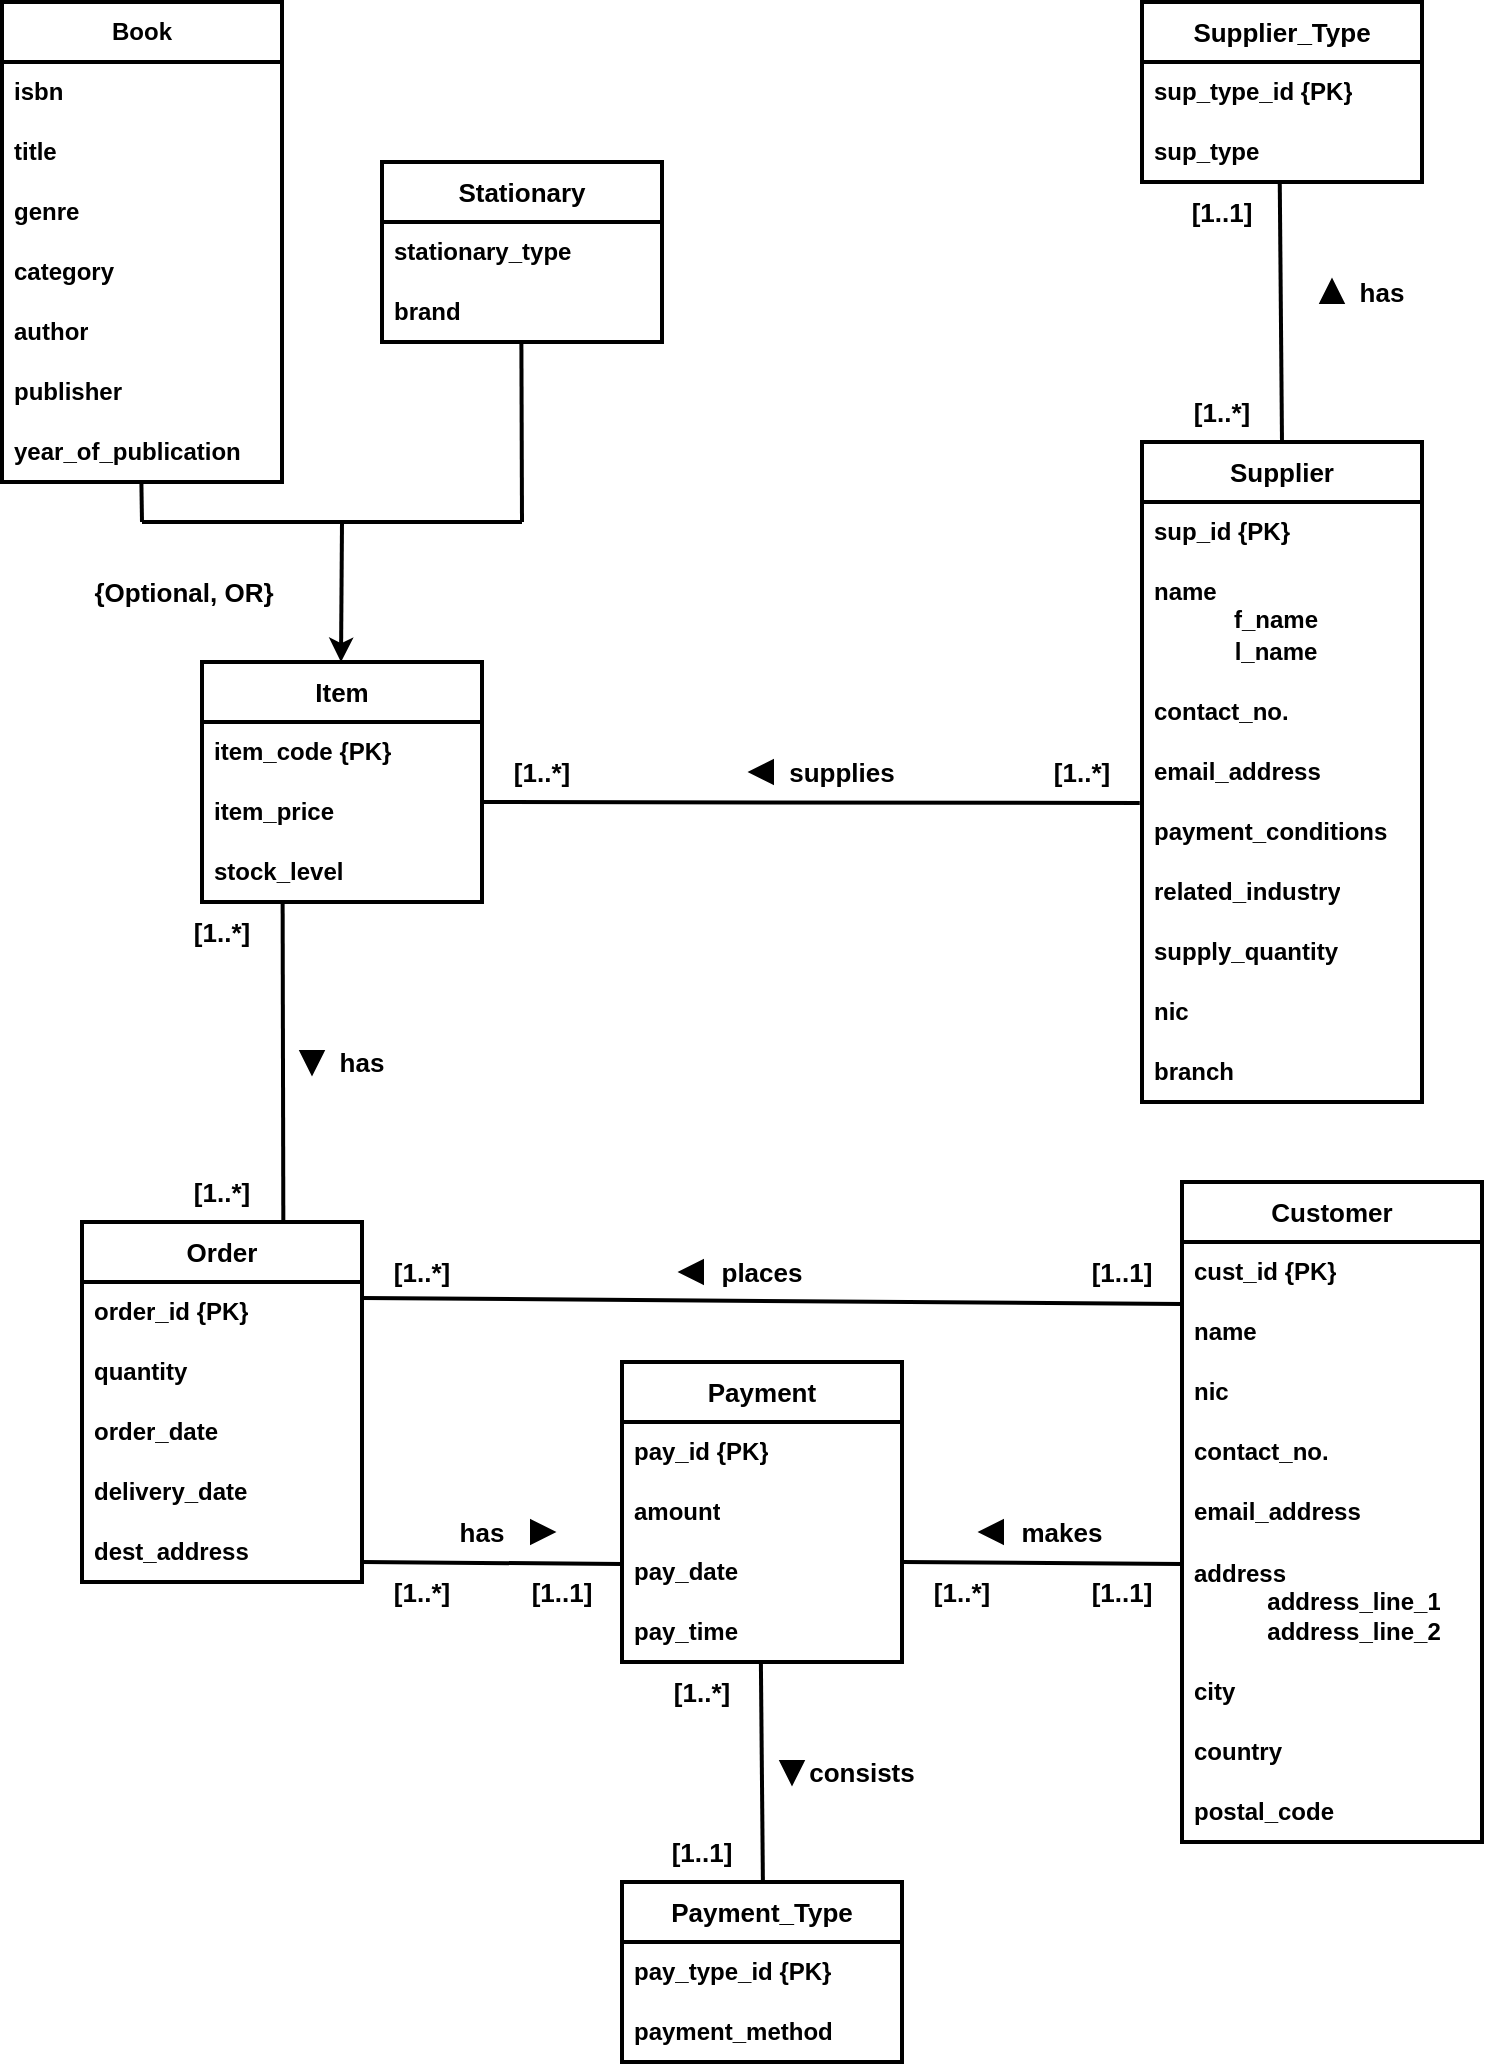 <mxfile version="24.7.7">
  <diagram name="Page-1" id="rWKGwOTZG9frbGqumi_M">
    <mxGraphModel grid="1" page="1" gridSize="10" guides="1" tooltips="1" connect="1" arrows="1" fold="1" pageScale="1" pageWidth="827" pageHeight="1169" math="0" shadow="0">
      <root>
        <mxCell id="0" />
        <mxCell id="1" parent="0" />
        <mxCell id="FLbDrOzy0SRXT8C7Cxbx-1" value="Book" style="swimlane;fontStyle=1;childLayout=stackLayout;horizontal=1;startSize=30;horizontalStack=0;resizeParent=1;resizeParentMax=0;resizeLast=0;collapsible=1;marginBottom=0;whiteSpace=wrap;html=1;strokeWidth=2;" vertex="1" parent="1">
          <mxGeometry x="20" y="-1080" width="140" height="240" as="geometry" />
        </mxCell>
        <mxCell id="FLbDrOzy0SRXT8C7Cxbx-2" value="isbn" style="text;strokeColor=none;fillColor=none;align=left;verticalAlign=middle;spacingLeft=4;spacingRight=4;overflow=hidden;points=[[0,0.5],[1,0.5]];portConstraint=eastwest;rotatable=0;whiteSpace=wrap;html=1;fontStyle=1" vertex="1" parent="FLbDrOzy0SRXT8C7Cxbx-1">
          <mxGeometry y="30" width="140" height="30" as="geometry" />
        </mxCell>
        <mxCell id="FLbDrOzy0SRXT8C7Cxbx-3" value="title" style="text;strokeColor=none;fillColor=none;align=left;verticalAlign=middle;spacingLeft=4;spacingRight=4;overflow=hidden;points=[[0,0.5],[1,0.5]];portConstraint=eastwest;rotatable=0;whiteSpace=wrap;html=1;fontStyle=1" vertex="1" parent="FLbDrOzy0SRXT8C7Cxbx-1">
          <mxGeometry y="60" width="140" height="30" as="geometry" />
        </mxCell>
        <mxCell id="FLbDrOzy0SRXT8C7Cxbx-4" value="genre" style="text;strokeColor=none;fillColor=none;align=left;verticalAlign=middle;spacingLeft=4;spacingRight=4;overflow=hidden;points=[[0,0.5],[1,0.5]];portConstraint=eastwest;rotatable=0;whiteSpace=wrap;html=1;fontStyle=1" vertex="1" parent="FLbDrOzy0SRXT8C7Cxbx-1">
          <mxGeometry y="90" width="140" height="30" as="geometry" />
        </mxCell>
        <mxCell id="FLbDrOzy0SRXT8C7Cxbx-5" value="category" style="text;strokeColor=none;fillColor=none;align=left;verticalAlign=middle;spacingLeft=4;spacingRight=4;overflow=hidden;points=[[0,0.5],[1,0.5]];portConstraint=eastwest;rotatable=0;whiteSpace=wrap;html=1;fontStyle=1" vertex="1" parent="FLbDrOzy0SRXT8C7Cxbx-1">
          <mxGeometry y="120" width="140" height="30" as="geometry" />
        </mxCell>
        <mxCell id="FLbDrOzy0SRXT8C7Cxbx-6" value="author" style="text;strokeColor=none;fillColor=none;align=left;verticalAlign=middle;spacingLeft=4;spacingRight=4;overflow=hidden;points=[[0,0.5],[1,0.5]];portConstraint=eastwest;rotatable=0;whiteSpace=wrap;html=1;fontStyle=1" vertex="1" parent="FLbDrOzy0SRXT8C7Cxbx-1">
          <mxGeometry y="150" width="140" height="30" as="geometry" />
        </mxCell>
        <mxCell id="FLbDrOzy0SRXT8C7Cxbx-7" value="publisher" style="text;strokeColor=none;fillColor=none;align=left;verticalAlign=middle;spacingLeft=4;spacingRight=4;overflow=hidden;points=[[0,0.5],[1,0.5]];portConstraint=eastwest;rotatable=0;whiteSpace=wrap;html=1;fontStyle=1" vertex="1" parent="FLbDrOzy0SRXT8C7Cxbx-1">
          <mxGeometry y="180" width="140" height="30" as="geometry" />
        </mxCell>
        <mxCell id="FLbDrOzy0SRXT8C7Cxbx-8" value="year_of_publication" style="text;strokeColor=none;fillColor=none;align=left;verticalAlign=middle;spacingLeft=4;spacingRight=4;overflow=hidden;points=[[0,0.5],[1,0.5]];portConstraint=eastwest;rotatable=0;whiteSpace=wrap;html=1;fontStyle=1" vertex="1" parent="FLbDrOzy0SRXT8C7Cxbx-1">
          <mxGeometry y="210" width="140" height="30" as="geometry" />
        </mxCell>
        <mxCell id="FLbDrOzy0SRXT8C7Cxbx-9" value="Stationary" style="swimlane;fontStyle=1;childLayout=stackLayout;horizontal=1;startSize=30;horizontalStack=0;resizeParent=1;resizeParentMax=0;resizeLast=0;collapsible=1;marginBottom=0;whiteSpace=wrap;html=1;strokeWidth=2;fontSize=13;" vertex="1" parent="1">
          <mxGeometry x="210" y="-1000" width="140" height="90" as="geometry" />
        </mxCell>
        <mxCell id="FLbDrOzy0SRXT8C7Cxbx-10" value="stationary_type" style="text;strokeColor=none;fillColor=none;align=left;verticalAlign=middle;spacingLeft=4;spacingRight=4;overflow=hidden;points=[[0,0.5],[1,0.5]];portConstraint=eastwest;rotatable=0;whiteSpace=wrap;html=1;fontStyle=1" vertex="1" parent="FLbDrOzy0SRXT8C7Cxbx-9">
          <mxGeometry y="30" width="140" height="30" as="geometry" />
        </mxCell>
        <mxCell id="FLbDrOzy0SRXT8C7Cxbx-11" value="brand" style="text;strokeColor=none;fillColor=none;align=left;verticalAlign=middle;spacingLeft=4;spacingRight=4;overflow=hidden;points=[[0,0.5],[1,0.5]];portConstraint=eastwest;rotatable=0;whiteSpace=wrap;html=1;fontStyle=1" vertex="1" parent="FLbDrOzy0SRXT8C7Cxbx-9">
          <mxGeometry y="60" width="140" height="30" as="geometry" />
        </mxCell>
        <mxCell id="FLbDrOzy0SRXT8C7Cxbx-12" value="Item" style="swimlane;fontStyle=1;childLayout=stackLayout;horizontal=1;startSize=30;horizontalStack=0;resizeParent=1;resizeParentMax=0;resizeLast=0;collapsible=1;marginBottom=0;whiteSpace=wrap;html=1;strokeWidth=2;fontSize=13;" vertex="1" parent="1">
          <mxGeometry x="120" y="-750" width="140" height="120" as="geometry" />
        </mxCell>
        <mxCell id="FLbDrOzy0SRXT8C7Cxbx-13" value="item_code {PK}" style="text;strokeColor=none;fillColor=none;align=left;verticalAlign=middle;spacingLeft=4;spacingRight=4;overflow=hidden;points=[[0,0.5],[1,0.5]];portConstraint=eastwest;rotatable=0;whiteSpace=wrap;html=1;fontStyle=1" vertex="1" parent="FLbDrOzy0SRXT8C7Cxbx-12">
          <mxGeometry y="30" width="140" height="30" as="geometry" />
        </mxCell>
        <mxCell id="FLbDrOzy0SRXT8C7Cxbx-14" value="item_price" style="text;strokeColor=none;fillColor=none;align=left;verticalAlign=middle;spacingLeft=4;spacingRight=4;overflow=hidden;points=[[0,0.5],[1,0.5]];portConstraint=eastwest;rotatable=0;whiteSpace=wrap;html=1;fontStyle=1" vertex="1" parent="FLbDrOzy0SRXT8C7Cxbx-12">
          <mxGeometry y="60" width="140" height="30" as="geometry" />
        </mxCell>
        <mxCell id="FLbDrOzy0SRXT8C7Cxbx-15" value="stock_level" style="text;strokeColor=none;fillColor=none;align=left;verticalAlign=middle;spacingLeft=4;spacingRight=4;overflow=hidden;points=[[0,0.5],[1,0.5]];portConstraint=eastwest;rotatable=0;whiteSpace=wrap;html=1;fontStyle=1" vertex="1" parent="FLbDrOzy0SRXT8C7Cxbx-12">
          <mxGeometry y="90" width="140" height="30" as="geometry" />
        </mxCell>
        <mxCell id="FLbDrOzy0SRXT8C7Cxbx-16" value="" style="endArrow=none;html=1;rounded=0;entryX=0.5;entryY=1.028;entryDx=0;entryDy=0;entryPerimeter=0;strokeWidth=2;" edge="1" parent="1">
          <mxGeometry width="50" height="50" relative="1" as="geometry">
            <mxPoint x="280" y="-820" as="sourcePoint" />
            <mxPoint x="279.69" y="-910" as="targetPoint" />
          </mxGeometry>
        </mxCell>
        <mxCell id="FLbDrOzy0SRXT8C7Cxbx-17" value="" style="endArrow=none;html=1;rounded=0;entryX=0.5;entryY=1.028;entryDx=0;entryDy=0;entryPerimeter=0;strokeWidth=2;" edge="1" parent="1">
          <mxGeometry width="50" height="50" relative="1" as="geometry">
            <mxPoint x="90" y="-820" as="sourcePoint" />
            <mxPoint x="89.69" y="-840" as="targetPoint" />
          </mxGeometry>
        </mxCell>
        <mxCell id="FLbDrOzy0SRXT8C7Cxbx-18" value="" style="endArrow=none;html=1;rounded=0;strokeWidth=2;" edge="1" parent="1">
          <mxGeometry width="50" height="50" relative="1" as="geometry">
            <mxPoint x="90" y="-820" as="sourcePoint" />
            <mxPoint x="280" y="-820" as="targetPoint" />
          </mxGeometry>
        </mxCell>
        <mxCell id="FLbDrOzy0SRXT8C7Cxbx-19" value="" style="endArrow=classic;html=1;rounded=0;entryX=0.491;entryY=-0.005;entryDx=0;entryDy=0;strokeWidth=2;entryPerimeter=0;" edge="1" parent="1">
          <mxGeometry width="50" height="50" relative="1" as="geometry">
            <mxPoint x="190" y="-820" as="sourcePoint" />
            <mxPoint x="189.5" y="-750" as="targetPoint" />
          </mxGeometry>
        </mxCell>
        <mxCell id="FLbDrOzy0SRXT8C7Cxbx-20" value="Supplier" style="swimlane;fontStyle=1;childLayout=stackLayout;horizontal=1;startSize=30;horizontalStack=0;resizeParent=1;resizeParentMax=0;resizeLast=0;collapsible=1;marginBottom=0;whiteSpace=wrap;html=1;strokeWidth=2;fontSize=13;" vertex="1" parent="1">
          <mxGeometry x="590" y="-860" width="140" height="330" as="geometry" />
        </mxCell>
        <mxCell id="FLbDrOzy0SRXT8C7Cxbx-21" value="sup_id {PK}" style="text;strokeColor=none;fillColor=none;align=left;verticalAlign=middle;spacingLeft=4;spacingRight=4;overflow=hidden;points=[[0,0.5],[1,0.5]];portConstraint=eastwest;rotatable=0;whiteSpace=wrap;html=1;fontStyle=1;strokeWidth=2;" vertex="1" parent="FLbDrOzy0SRXT8C7Cxbx-20">
          <mxGeometry y="30" width="140" height="30" as="geometry" />
        </mxCell>
        <mxCell id="FLbDrOzy0SRXT8C7Cxbx-22" value="name&lt;br&gt;&lt;blockquote style=&quot;margin: 0px 0px 0px 40px; border: none; padding: 0px; line-height: 130%;&quot;&gt;&lt;div style=&quot;text-align: center; line-height: 130%;&quot;&gt;&lt;span style=&quot;background-color: initial;&quot;&gt;f_name&lt;/span&gt;&lt;/div&gt;&lt;div style=&quot;text-align: center; line-height: 130%;&quot;&gt;&lt;span style=&quot;background-color: initial;&quot;&gt;l_name&lt;/span&gt;&lt;/div&gt;&lt;/blockquote&gt;" style="text;strokeColor=none;fillColor=none;align=left;verticalAlign=middle;spacingLeft=4;spacingRight=4;overflow=hidden;points=[[0,0.5],[1,0.5]];portConstraint=eastwest;rotatable=0;whiteSpace=wrap;html=1;fontStyle=1;spacing=2;spacingTop=0;spacingBottom=0;" vertex="1" parent="FLbDrOzy0SRXT8C7Cxbx-20">
          <mxGeometry y="60" width="140" height="60" as="geometry" />
        </mxCell>
        <mxCell id="FLbDrOzy0SRXT8C7Cxbx-23" value="contact_no." style="text;strokeColor=none;fillColor=none;align=left;verticalAlign=middle;spacingLeft=4;spacingRight=4;overflow=hidden;points=[[0,0.5],[1,0.5]];portConstraint=eastwest;rotatable=0;whiteSpace=wrap;html=1;fontStyle=1" vertex="1" parent="FLbDrOzy0SRXT8C7Cxbx-20">
          <mxGeometry y="120" width="140" height="30" as="geometry" />
        </mxCell>
        <mxCell id="FLbDrOzy0SRXT8C7Cxbx-24" value="email_address" style="text;strokeColor=none;fillColor=none;align=left;verticalAlign=middle;spacingLeft=4;spacingRight=4;overflow=hidden;points=[[0,0.5],[1,0.5]];portConstraint=eastwest;rotatable=0;whiteSpace=wrap;html=1;fontStyle=1" vertex="1" parent="FLbDrOzy0SRXT8C7Cxbx-20">
          <mxGeometry y="150" width="140" height="30" as="geometry" />
        </mxCell>
        <mxCell id="FLbDrOzy0SRXT8C7Cxbx-25" value="payment_conditions" style="text;strokeColor=none;fillColor=none;align=left;verticalAlign=middle;spacingLeft=4;spacingRight=4;overflow=hidden;points=[[0,0.5],[1,0.5]];portConstraint=eastwest;rotatable=0;whiteSpace=wrap;html=1;fontStyle=1" vertex="1" parent="FLbDrOzy0SRXT8C7Cxbx-20">
          <mxGeometry y="180" width="140" height="30" as="geometry" />
        </mxCell>
        <mxCell id="FLbDrOzy0SRXT8C7Cxbx-26" value="related_industry" style="text;strokeColor=none;fillColor=none;align=left;verticalAlign=middle;spacingLeft=4;spacingRight=4;overflow=hidden;points=[[0,0.5],[1,0.5]];portConstraint=eastwest;rotatable=0;whiteSpace=wrap;html=1;fontStyle=1" vertex="1" parent="FLbDrOzy0SRXT8C7Cxbx-20">
          <mxGeometry y="210" width="140" height="30" as="geometry" />
        </mxCell>
        <mxCell id="FLbDrOzy0SRXT8C7Cxbx-27" value="supply_quantity" style="text;strokeColor=none;fillColor=none;align=left;verticalAlign=middle;spacingLeft=4;spacingRight=4;overflow=hidden;points=[[0,0.5],[1,0.5]];portConstraint=eastwest;rotatable=0;whiteSpace=wrap;html=1;fontStyle=1" vertex="1" parent="FLbDrOzy0SRXT8C7Cxbx-20">
          <mxGeometry y="240" width="140" height="30" as="geometry" />
        </mxCell>
        <mxCell id="FLbDrOzy0SRXT8C7Cxbx-28" value="nic" style="text;strokeColor=none;fillColor=none;align=left;verticalAlign=middle;spacingLeft=4;spacingRight=4;overflow=hidden;points=[[0,0.5],[1,0.5]];portConstraint=eastwest;rotatable=0;whiteSpace=wrap;html=1;fontStyle=1" vertex="1" parent="FLbDrOzy0SRXT8C7Cxbx-20">
          <mxGeometry y="270" width="140" height="30" as="geometry" />
        </mxCell>
        <mxCell id="FLbDrOzy0SRXT8C7Cxbx-29" value="branch" style="text;strokeColor=none;fillColor=none;align=left;verticalAlign=middle;spacingLeft=4;spacingRight=4;overflow=hidden;points=[[0,0.5],[1,0.5]];portConstraint=eastwest;rotatable=0;whiteSpace=wrap;html=1;fontStyle=1" vertex="1" parent="FLbDrOzy0SRXT8C7Cxbx-20">
          <mxGeometry y="300" width="140" height="30" as="geometry" />
        </mxCell>
        <mxCell id="FLbDrOzy0SRXT8C7Cxbx-30" value="" style="endArrow=none;html=1;rounded=0;entryX=0.492;entryY=1.009;entryDx=0;entryDy=0;entryPerimeter=0;strokeWidth=2;exitX=0.5;exitY=0;exitDx=0;exitDy=0;" edge="1" parent="1" source="FLbDrOzy0SRXT8C7Cxbx-20" target="FLbDrOzy0SRXT8C7Cxbx-88">
          <mxGeometry width="50" height="50" relative="1" as="geometry">
            <mxPoint x="599.69" y="-900" as="sourcePoint" />
            <mxPoint x="599.69" y="-930" as="targetPoint" />
          </mxGeometry>
        </mxCell>
        <mxCell id="FLbDrOzy0SRXT8C7Cxbx-31" value="Order" style="swimlane;fontStyle=1;childLayout=stackLayout;horizontal=1;startSize=30;horizontalStack=0;resizeParent=1;resizeParentMax=0;resizeLast=0;collapsible=1;marginBottom=0;whiteSpace=wrap;html=1;strokeWidth=2;fontSize=13;" vertex="1" parent="1">
          <mxGeometry x="60" y="-470" width="140" height="180" as="geometry" />
        </mxCell>
        <mxCell id="FLbDrOzy0SRXT8C7Cxbx-32" value="order_id {PK}" style="text;strokeColor=none;fillColor=none;align=left;verticalAlign=middle;spacingLeft=4;spacingRight=4;overflow=hidden;points=[[0,0.5],[1,0.5]];portConstraint=eastwest;rotatable=0;whiteSpace=wrap;html=1;fontStyle=1" vertex="1" parent="FLbDrOzy0SRXT8C7Cxbx-31">
          <mxGeometry y="30" width="140" height="30" as="geometry" />
        </mxCell>
        <mxCell id="FLbDrOzy0SRXT8C7Cxbx-33" value="quantity" style="text;strokeColor=none;fillColor=none;align=left;verticalAlign=middle;spacingLeft=4;spacingRight=4;overflow=hidden;points=[[0,0.5],[1,0.5]];portConstraint=eastwest;rotatable=0;whiteSpace=wrap;html=1;fontStyle=1" vertex="1" parent="FLbDrOzy0SRXT8C7Cxbx-31">
          <mxGeometry y="60" width="140" height="30" as="geometry" />
        </mxCell>
        <mxCell id="FLbDrOzy0SRXT8C7Cxbx-34" value="order_date" style="text;strokeColor=none;fillColor=none;align=left;verticalAlign=middle;spacingLeft=4;spacingRight=4;overflow=hidden;points=[[0,0.5],[1,0.5]];portConstraint=eastwest;rotatable=0;whiteSpace=wrap;html=1;fontStyle=1" vertex="1" parent="FLbDrOzy0SRXT8C7Cxbx-31">
          <mxGeometry y="90" width="140" height="30" as="geometry" />
        </mxCell>
        <mxCell id="FLbDrOzy0SRXT8C7Cxbx-35" value="delivery_date" style="text;strokeColor=none;fillColor=none;align=left;verticalAlign=middle;spacingLeft=4;spacingRight=4;overflow=hidden;points=[[0,0.5],[1,0.5]];portConstraint=eastwest;rotatable=0;whiteSpace=wrap;html=1;fontStyle=1" vertex="1" parent="FLbDrOzy0SRXT8C7Cxbx-31">
          <mxGeometry y="120" width="140" height="30" as="geometry" />
        </mxCell>
        <mxCell id="FLbDrOzy0SRXT8C7Cxbx-36" value="dest_address" style="text;strokeColor=none;fillColor=none;align=left;verticalAlign=middle;spacingLeft=4;spacingRight=4;overflow=hidden;points=[[0,0.5],[1,0.5]];portConstraint=eastwest;rotatable=0;whiteSpace=wrap;html=1;fontStyle=1" vertex="1" parent="FLbDrOzy0SRXT8C7Cxbx-31">
          <mxGeometry y="150" width="140" height="30" as="geometry" />
        </mxCell>
        <mxCell id="FLbDrOzy0SRXT8C7Cxbx-37" value="Customer" style="swimlane;fontStyle=1;childLayout=stackLayout;horizontal=1;startSize=30;horizontalStack=0;resizeParent=1;resizeParentMax=0;resizeLast=0;collapsible=1;marginBottom=0;whiteSpace=wrap;html=1;strokeWidth=2;fontSize=13;" vertex="1" parent="1">
          <mxGeometry x="610" y="-490" width="150" height="330" as="geometry" />
        </mxCell>
        <mxCell id="FLbDrOzy0SRXT8C7Cxbx-38" value="cust_id {PK}" style="text;strokeColor=none;fillColor=none;align=left;verticalAlign=middle;spacingLeft=4;spacingRight=4;overflow=hidden;points=[[0,0.5],[1,0.5]];portConstraint=eastwest;rotatable=0;whiteSpace=wrap;html=1;fontStyle=1" vertex="1" parent="FLbDrOzy0SRXT8C7Cxbx-37">
          <mxGeometry y="30" width="150" height="30" as="geometry" />
        </mxCell>
        <mxCell id="FLbDrOzy0SRXT8C7Cxbx-39" value="name" style="text;strokeColor=none;fillColor=none;align=left;verticalAlign=middle;spacingLeft=4;spacingRight=4;overflow=hidden;points=[[0,0.5],[1,0.5]];portConstraint=eastwest;rotatable=0;whiteSpace=wrap;html=1;fontStyle=1" vertex="1" parent="FLbDrOzy0SRXT8C7Cxbx-37">
          <mxGeometry y="60" width="150" height="30" as="geometry" />
        </mxCell>
        <mxCell id="FLbDrOzy0SRXT8C7Cxbx-40" value="nic" style="text;strokeColor=none;fillColor=none;align=left;verticalAlign=middle;spacingLeft=4;spacingRight=4;overflow=hidden;points=[[0,0.5],[1,0.5]];portConstraint=eastwest;rotatable=0;whiteSpace=wrap;html=1;fontStyle=1" vertex="1" parent="FLbDrOzy0SRXT8C7Cxbx-37">
          <mxGeometry y="90" width="150" height="30" as="geometry" />
        </mxCell>
        <mxCell id="FLbDrOzy0SRXT8C7Cxbx-41" value="contact_no." style="text;strokeColor=none;fillColor=none;align=left;verticalAlign=middle;spacingLeft=4;spacingRight=4;overflow=hidden;points=[[0,0.5],[1,0.5]];portConstraint=eastwest;rotatable=0;whiteSpace=wrap;html=1;fontStyle=1" vertex="1" parent="FLbDrOzy0SRXT8C7Cxbx-37">
          <mxGeometry y="120" width="150" height="30" as="geometry" />
        </mxCell>
        <mxCell id="FLbDrOzy0SRXT8C7Cxbx-42" value="email_address" style="text;strokeColor=none;fillColor=none;align=left;verticalAlign=middle;spacingLeft=4;spacingRight=4;overflow=hidden;points=[[0,0.5],[1,0.5]];portConstraint=eastwest;rotatable=0;whiteSpace=wrap;html=1;fontStyle=1" vertex="1" parent="FLbDrOzy0SRXT8C7Cxbx-37">
          <mxGeometry y="150" width="150" height="30" as="geometry" />
        </mxCell>
        <mxCell id="FLbDrOzy0SRXT8C7Cxbx-43" value="address&lt;br&gt;&amp;nbsp; &amp;nbsp; &amp;nbsp; &amp;nbsp; &amp;nbsp; &amp;nbsp;address_line_1&lt;br&gt;&amp;nbsp; &amp;nbsp; &amp;nbsp; &amp;nbsp; &amp;nbsp; &amp;nbsp;address_line_2" style="text;strokeColor=none;fillColor=none;align=left;verticalAlign=middle;spacingLeft=4;spacingRight=4;overflow=hidden;points=[[0,0.5],[1,0.5]];portConstraint=eastwest;rotatable=0;whiteSpace=wrap;html=1;fontStyle=1" vertex="1" parent="FLbDrOzy0SRXT8C7Cxbx-37">
          <mxGeometry y="180" width="150" height="60" as="geometry" />
        </mxCell>
        <mxCell id="FLbDrOzy0SRXT8C7Cxbx-44" value="city" style="text;strokeColor=none;fillColor=none;align=left;verticalAlign=middle;spacingLeft=4;spacingRight=4;overflow=hidden;points=[[0,0.5],[1,0.5]];portConstraint=eastwest;rotatable=0;whiteSpace=wrap;html=1;fontStyle=1" vertex="1" parent="FLbDrOzy0SRXT8C7Cxbx-37">
          <mxGeometry y="240" width="150" height="30" as="geometry" />
        </mxCell>
        <mxCell id="FLbDrOzy0SRXT8C7Cxbx-45" value="country" style="text;strokeColor=none;fillColor=none;align=left;verticalAlign=middle;spacingLeft=4;spacingRight=4;overflow=hidden;points=[[0,0.5],[1,0.5]];portConstraint=eastwest;rotatable=0;whiteSpace=wrap;html=1;fontStyle=1" vertex="1" parent="FLbDrOzy0SRXT8C7Cxbx-37">
          <mxGeometry y="270" width="150" height="30" as="geometry" />
        </mxCell>
        <mxCell id="FLbDrOzy0SRXT8C7Cxbx-46" value="postal_code" style="text;strokeColor=none;fillColor=none;align=left;verticalAlign=middle;spacingLeft=4;spacingRight=4;overflow=hidden;points=[[0,0.5],[1,0.5]];portConstraint=eastwest;rotatable=0;whiteSpace=wrap;html=1;fontStyle=1" vertex="1" parent="FLbDrOzy0SRXT8C7Cxbx-37">
          <mxGeometry y="300" width="150" height="30" as="geometry" />
        </mxCell>
        <mxCell id="FLbDrOzy0SRXT8C7Cxbx-47" value="Payment" style="swimlane;fontStyle=1;childLayout=stackLayout;horizontal=1;startSize=30;horizontalStack=0;resizeParent=1;resizeParentMax=0;resizeLast=0;collapsible=1;marginBottom=0;whiteSpace=wrap;html=1;strokeWidth=2;fontSize=13;" vertex="1" parent="1">
          <mxGeometry x="330" y="-400" width="140" height="150" as="geometry" />
        </mxCell>
        <mxCell id="FLbDrOzy0SRXT8C7Cxbx-48" value="pay_id {PK}" style="text;strokeColor=none;fillColor=none;align=left;verticalAlign=middle;spacingLeft=4;spacingRight=4;overflow=hidden;points=[[0,0.5],[1,0.5]];portConstraint=eastwest;rotatable=0;whiteSpace=wrap;html=1;fontStyle=1" vertex="1" parent="FLbDrOzy0SRXT8C7Cxbx-47">
          <mxGeometry y="30" width="140" height="30" as="geometry" />
        </mxCell>
        <mxCell id="FLbDrOzy0SRXT8C7Cxbx-49" value="amount" style="text;strokeColor=none;fillColor=none;align=left;verticalAlign=middle;spacingLeft=4;spacingRight=4;overflow=hidden;points=[[0,0.5],[1,0.5]];portConstraint=eastwest;rotatable=0;whiteSpace=wrap;html=1;fontStyle=1" vertex="1" parent="FLbDrOzy0SRXT8C7Cxbx-47">
          <mxGeometry y="60" width="140" height="30" as="geometry" />
        </mxCell>
        <mxCell id="FLbDrOzy0SRXT8C7Cxbx-50" value="pay_date" style="text;strokeColor=none;fillColor=none;align=left;verticalAlign=middle;spacingLeft=4;spacingRight=4;overflow=hidden;points=[[0,0.5],[1,0.5]];portConstraint=eastwest;rotatable=0;whiteSpace=wrap;html=1;fontStyle=1" vertex="1" parent="FLbDrOzy0SRXT8C7Cxbx-47">
          <mxGeometry y="90" width="140" height="30" as="geometry" />
        </mxCell>
        <mxCell id="FLbDrOzy0SRXT8C7Cxbx-51" value="pay_time" style="text;strokeColor=none;fillColor=none;align=left;verticalAlign=middle;spacingLeft=4;spacingRight=4;overflow=hidden;points=[[0,0.5],[1,0.5]];portConstraint=eastwest;rotatable=0;whiteSpace=wrap;html=1;fontStyle=1" vertex="1" parent="FLbDrOzy0SRXT8C7Cxbx-47">
          <mxGeometry y="120" width="140" height="30" as="geometry" />
        </mxCell>
        <mxCell id="FLbDrOzy0SRXT8C7Cxbx-52" value="Payment_Type" style="swimlane;fontStyle=1;childLayout=stackLayout;horizontal=1;startSize=30;horizontalStack=0;resizeParent=1;resizeParentMax=0;resizeLast=0;collapsible=1;marginBottom=0;whiteSpace=wrap;html=1;strokeWidth=2;fontSize=13;" vertex="1" parent="1">
          <mxGeometry x="330" y="-140" width="140" height="90" as="geometry" />
        </mxCell>
        <mxCell id="FLbDrOzy0SRXT8C7Cxbx-53" value="pay_type_id {PK}" style="text;strokeColor=none;fillColor=none;align=left;verticalAlign=middle;spacingLeft=4;spacingRight=4;overflow=hidden;points=[[0,0.5],[1,0.5]];portConstraint=eastwest;rotatable=0;whiteSpace=wrap;html=1;fontStyle=1" vertex="1" parent="FLbDrOzy0SRXT8C7Cxbx-52">
          <mxGeometry y="30" width="140" height="30" as="geometry" />
        </mxCell>
        <mxCell id="FLbDrOzy0SRXT8C7Cxbx-54" value="payment_method" style="text;strokeColor=none;fillColor=none;align=left;verticalAlign=middle;spacingLeft=4;spacingRight=4;overflow=hidden;points=[[0,0.5],[1,0.5]];portConstraint=eastwest;rotatable=0;whiteSpace=wrap;html=1;fontStyle=1" vertex="1" parent="FLbDrOzy0SRXT8C7Cxbx-52">
          <mxGeometry y="60" width="140" height="30" as="geometry" />
        </mxCell>
        <mxCell id="FLbDrOzy0SRXT8C7Cxbx-55" value="" style="endArrow=none;html=1;rounded=0;entryX=0.288;entryY=1.027;entryDx=0;entryDy=0;entryPerimeter=0;strokeWidth=2;exitX=0.719;exitY=-0.002;exitDx=0;exitDy=0;exitPerimeter=0;" edge="1" parent="1" source="FLbDrOzy0SRXT8C7Cxbx-31" target="FLbDrOzy0SRXT8C7Cxbx-15">
          <mxGeometry width="50" height="50" relative="1" as="geometry">
            <mxPoint x="160" y="-480" as="sourcePoint" />
            <mxPoint x="160" y="-620" as="targetPoint" />
          </mxGeometry>
        </mxCell>
        <mxCell id="FLbDrOzy0SRXT8C7Cxbx-56" value="" style="endArrow=none;html=1;rounded=0;strokeWidth=2;exitX=1;exitY=0.5;exitDx=0;exitDy=0;" edge="1" parent="1">
          <mxGeometry width="50" height="50" relative="1" as="geometry">
            <mxPoint x="470" y="-300" as="sourcePoint" />
            <mxPoint x="610" y="-299" as="targetPoint" />
          </mxGeometry>
        </mxCell>
        <mxCell id="FLbDrOzy0SRXT8C7Cxbx-57" value="" style="endArrow=none;html=1;rounded=0;strokeWidth=2;exitX=1;exitY=0.5;exitDx=0;exitDy=0;" edge="1" parent="1">
          <mxGeometry width="50" height="50" relative="1" as="geometry">
            <mxPoint x="200" y="-300" as="sourcePoint" />
            <mxPoint x="330" y="-299" as="targetPoint" />
          </mxGeometry>
        </mxCell>
        <mxCell id="FLbDrOzy0SRXT8C7Cxbx-58" value="" style="endArrow=none;html=1;rounded=0;strokeWidth=2;entryX=-0.008;entryY=0.015;entryDx=0;entryDy=0;entryPerimeter=0;" edge="1" parent="1" target="FLbDrOzy0SRXT8C7Cxbx-25">
          <mxGeometry width="50" height="50" relative="1" as="geometry">
            <mxPoint x="260" y="-680" as="sourcePoint" />
            <mxPoint x="530" y="-670" as="targetPoint" />
          </mxGeometry>
        </mxCell>
        <mxCell id="FLbDrOzy0SRXT8C7Cxbx-59" value="" style="endArrow=none;html=1;rounded=0;strokeWidth=2;entryX=-0.008;entryY=0.714;entryDx=0;entryDy=0;entryPerimeter=0;" edge="1" parent="1">
          <mxGeometry width="50" height="50" relative="1" as="geometry">
            <mxPoint x="200" y="-432" as="sourcePoint" />
            <mxPoint x="610" y="-429" as="targetPoint" />
          </mxGeometry>
        </mxCell>
        <mxCell id="FLbDrOzy0SRXT8C7Cxbx-60" value="" style="endArrow=none;html=1;rounded=0;strokeWidth=2;exitX=0.719;exitY=-0.002;exitDx=0;exitDy=0;exitPerimeter=0;" edge="1" parent="1">
          <mxGeometry width="50" height="50" relative="1" as="geometry">
            <mxPoint x="400.44" y="-141" as="sourcePoint" />
            <mxPoint x="399.44" y="-250" as="targetPoint" />
          </mxGeometry>
        </mxCell>
        <mxCell id="FLbDrOzy0SRXT8C7Cxbx-61" value="{Optional, OR}" style="text;html=1;strokeColor=none;fillColor=none;align=center;verticalAlign=middle;whiteSpace=wrap;rounded=0;fontStyle=1;fontSize=13;" vertex="1" parent="1">
          <mxGeometry x="31" y="-810" width="160" height="50" as="geometry" />
        </mxCell>
        <mxCell id="FLbDrOzy0SRXT8C7Cxbx-62" value="[1..*]" style="text;html=1;strokeColor=none;fillColor=none;align=center;verticalAlign=middle;whiteSpace=wrap;rounded=0;fontStyle=1;fontSize=13;" vertex="1" parent="1">
          <mxGeometry x="530" y="-710" width="60" height="30" as="geometry" />
        </mxCell>
        <mxCell id="FLbDrOzy0SRXT8C7Cxbx-63" value="[1..*]" style="text;html=1;strokeColor=none;fillColor=none;align=center;verticalAlign=middle;whiteSpace=wrap;rounded=0;fontStyle=1;fontSize=13;" vertex="1" parent="1">
          <mxGeometry x="260" y="-710" width="60" height="30" as="geometry" />
        </mxCell>
        <mxCell id="FLbDrOzy0SRXT8C7Cxbx-64" value="supplies" style="text;html=1;strokeColor=none;fillColor=none;align=center;verticalAlign=middle;whiteSpace=wrap;rounded=0;fontSize=13;fontStyle=1" vertex="1" parent="1">
          <mxGeometry x="410" y="-710" width="60" height="30" as="geometry" />
        </mxCell>
        <mxCell id="FLbDrOzy0SRXT8C7Cxbx-65" value="" style="triangle;whiteSpace=wrap;html=1;rotation=-180;strokeWidth=2;fillColor=#000000;" vertex="1" parent="1">
          <mxGeometry x="395" y="-700" width="10" height="10" as="geometry" />
        </mxCell>
        <mxCell id="FLbDrOzy0SRXT8C7Cxbx-66" value="places" style="text;html=1;strokeColor=none;fillColor=none;align=center;verticalAlign=middle;whiteSpace=wrap;rounded=0;fontSize=13;fontStyle=1" vertex="1" parent="1">
          <mxGeometry x="370" y="-460" width="60" height="30" as="geometry" />
        </mxCell>
        <mxCell id="FLbDrOzy0SRXT8C7Cxbx-67" value="" style="triangle;whiteSpace=wrap;html=1;rotation=-180;strokeWidth=2;fillColor=#000000;" vertex="1" parent="1">
          <mxGeometry x="360" y="-450" width="10" height="10" as="geometry" />
        </mxCell>
        <mxCell id="FLbDrOzy0SRXT8C7Cxbx-68" value="" style="triangle;whiteSpace=wrap;html=1;rotation=-180;strokeWidth=2;fillColor=#000000;direction=north;" vertex="1" parent="1">
          <mxGeometry x="170" y="-555" width="10" height="10" as="geometry" />
        </mxCell>
        <mxCell id="FLbDrOzy0SRXT8C7Cxbx-69" value="has" style="text;html=1;strokeColor=none;fillColor=none;align=center;verticalAlign=middle;whiteSpace=wrap;rounded=0;fontSize=13;fontStyle=1" vertex="1" parent="1">
          <mxGeometry x="170" y="-565" width="60" height="30" as="geometry" />
        </mxCell>
        <mxCell id="FLbDrOzy0SRXT8C7Cxbx-70" value="" style="triangle;whiteSpace=wrap;html=1;rotation=-180;strokeWidth=2;fillColor=#000000;direction=west;" vertex="1" parent="1">
          <mxGeometry x="285" y="-320" width="10" height="10" as="geometry" />
        </mxCell>
        <mxCell id="FLbDrOzy0SRXT8C7Cxbx-71" value="has" style="text;html=1;strokeColor=none;fillColor=none;align=center;verticalAlign=middle;whiteSpace=wrap;rounded=0;fontSize=13;fontStyle=1" vertex="1" parent="1">
          <mxGeometry x="230" y="-330" width="60" height="30" as="geometry" />
        </mxCell>
        <mxCell id="FLbDrOzy0SRXT8C7Cxbx-72" value="makes" style="text;html=1;strokeColor=none;fillColor=none;align=center;verticalAlign=middle;whiteSpace=wrap;rounded=0;fontSize=13;fontStyle=1" vertex="1" parent="1">
          <mxGeometry x="520" y="-330" width="60" height="30" as="geometry" />
        </mxCell>
        <mxCell id="FLbDrOzy0SRXT8C7Cxbx-73" value="" style="triangle;whiteSpace=wrap;html=1;rotation=-180;strokeWidth=2;fillColor=#000000;" vertex="1" parent="1">
          <mxGeometry x="510" y="-320" width="10" height="10" as="geometry" />
        </mxCell>
        <mxCell id="FLbDrOzy0SRXT8C7Cxbx-74" value="" style="triangle;whiteSpace=wrap;html=1;rotation=-180;strokeWidth=2;fillColor=#000000;direction=north;" vertex="1" parent="1">
          <mxGeometry x="410" y="-200" width="10" height="10" as="geometry" />
        </mxCell>
        <mxCell id="FLbDrOzy0SRXT8C7Cxbx-75" value="consists" style="text;html=1;strokeColor=none;fillColor=none;align=center;verticalAlign=middle;whiteSpace=wrap;rounded=0;fontSize=13;fontStyle=1" vertex="1" parent="1">
          <mxGeometry x="420" y="-210" width="60" height="30" as="geometry" />
        </mxCell>
        <mxCell id="FLbDrOzy0SRXT8C7Cxbx-76" value="[1..*]" style="text;html=1;strokeColor=none;fillColor=none;align=center;verticalAlign=middle;whiteSpace=wrap;rounded=0;fontStyle=1;fontSize=13;" vertex="1" parent="1">
          <mxGeometry x="100" y="-630" width="60" height="30" as="geometry" />
        </mxCell>
        <mxCell id="FLbDrOzy0SRXT8C7Cxbx-77" value="[1..*]" style="text;html=1;strokeColor=none;fillColor=none;align=center;verticalAlign=middle;whiteSpace=wrap;rounded=0;fontStyle=1;fontSize=13;" vertex="1" parent="1">
          <mxGeometry x="100" y="-500" width="60" height="30" as="geometry" />
        </mxCell>
        <mxCell id="FLbDrOzy0SRXT8C7Cxbx-78" value="[1..*]" style="text;html=1;strokeColor=none;fillColor=none;align=center;verticalAlign=middle;whiteSpace=wrap;rounded=0;fontStyle=1;fontSize=13;" vertex="1" parent="1">
          <mxGeometry x="200" y="-460" width="60" height="30" as="geometry" />
        </mxCell>
        <mxCell id="FLbDrOzy0SRXT8C7Cxbx-79" value="[1..1]" style="text;html=1;strokeColor=none;fillColor=none;align=center;verticalAlign=middle;whiteSpace=wrap;rounded=0;fontStyle=1;fontSize=13;" vertex="1" parent="1">
          <mxGeometry x="550" y="-460" width="60" height="30" as="geometry" />
        </mxCell>
        <mxCell id="FLbDrOzy0SRXT8C7Cxbx-80" value="[1..*]" style="text;html=1;strokeColor=none;fillColor=none;align=center;verticalAlign=middle;whiteSpace=wrap;rounded=0;fontStyle=1;fontSize=13;" vertex="1" parent="1">
          <mxGeometry x="200" y="-300" width="60" height="30" as="geometry" />
        </mxCell>
        <mxCell id="FLbDrOzy0SRXT8C7Cxbx-81" value="[1..1]" style="text;html=1;strokeColor=none;fillColor=none;align=center;verticalAlign=middle;whiteSpace=wrap;rounded=0;fontStyle=1;fontSize=13;" vertex="1" parent="1">
          <mxGeometry x="270" y="-300" width="60" height="30" as="geometry" />
        </mxCell>
        <mxCell id="FLbDrOzy0SRXT8C7Cxbx-82" value="[1..*]" style="text;html=1;strokeColor=none;fillColor=none;align=center;verticalAlign=middle;whiteSpace=wrap;rounded=0;fontStyle=1;fontSize=13;" vertex="1" parent="1">
          <mxGeometry x="470" y="-300" width="60" height="30" as="geometry" />
        </mxCell>
        <mxCell id="FLbDrOzy0SRXT8C7Cxbx-83" value="[1..1]" style="text;html=1;strokeColor=none;fillColor=none;align=center;verticalAlign=middle;whiteSpace=wrap;rounded=0;fontStyle=1;fontSize=13;" vertex="1" parent="1">
          <mxGeometry x="550" y="-300" width="60" height="30" as="geometry" />
        </mxCell>
        <mxCell id="FLbDrOzy0SRXT8C7Cxbx-84" value="[1..1]" style="text;html=1;strokeColor=none;fillColor=none;align=center;verticalAlign=middle;whiteSpace=wrap;rounded=0;fontStyle=1;fontSize=13;" vertex="1" parent="1">
          <mxGeometry x="340" y="-170" width="60" height="30" as="geometry" />
        </mxCell>
        <mxCell id="FLbDrOzy0SRXT8C7Cxbx-85" value="[1..*]" style="text;html=1;strokeColor=none;fillColor=none;align=center;verticalAlign=middle;whiteSpace=wrap;rounded=0;fontStyle=1;fontSize=13;" vertex="1" parent="1">
          <mxGeometry x="340" y="-250" width="60" height="30" as="geometry" />
        </mxCell>
        <mxCell id="FLbDrOzy0SRXT8C7Cxbx-86" value="Supplier_Type" style="swimlane;fontStyle=1;childLayout=stackLayout;horizontal=1;startSize=30;horizontalStack=0;resizeParent=1;resizeParentMax=0;resizeLast=0;collapsible=1;marginBottom=0;whiteSpace=wrap;html=1;strokeWidth=2;fontSize=13;" vertex="1" parent="1">
          <mxGeometry x="590" y="-1080" width="140" height="90" as="geometry" />
        </mxCell>
        <mxCell id="FLbDrOzy0SRXT8C7Cxbx-87" value="sup_type_id {PK}" style="text;strokeColor=none;fillColor=none;align=left;verticalAlign=middle;spacingLeft=4;spacingRight=4;overflow=hidden;points=[[0,0.5],[1,0.5]];portConstraint=eastwest;rotatable=0;whiteSpace=wrap;html=1;fontStyle=1" vertex="1" parent="FLbDrOzy0SRXT8C7Cxbx-86">
          <mxGeometry y="30" width="140" height="30" as="geometry" />
        </mxCell>
        <mxCell id="FLbDrOzy0SRXT8C7Cxbx-88" value="sup_type" style="text;strokeColor=none;fillColor=none;align=left;verticalAlign=middle;spacingLeft=4;spacingRight=4;overflow=hidden;points=[[0,0.5],[1,0.5]];portConstraint=eastwest;rotatable=0;whiteSpace=wrap;html=1;fontStyle=1" vertex="1" parent="FLbDrOzy0SRXT8C7Cxbx-86">
          <mxGeometry y="60" width="140" height="30" as="geometry" />
        </mxCell>
        <mxCell id="FLbDrOzy0SRXT8C7Cxbx-89" value="[1..*]" style="text;html=1;strokeColor=none;fillColor=none;align=center;verticalAlign=middle;whiteSpace=wrap;rounded=0;fontStyle=1;fontSize=13;" vertex="1" parent="1">
          <mxGeometry x="600" y="-890" width="60" height="30" as="geometry" />
        </mxCell>
        <mxCell id="FLbDrOzy0SRXT8C7Cxbx-90" value="[1..1]" style="text;html=1;strokeColor=none;fillColor=none;align=center;verticalAlign=middle;whiteSpace=wrap;rounded=0;fontStyle=1;fontSize=13;" vertex="1" parent="1">
          <mxGeometry x="600" y="-990" width="60" height="30" as="geometry" />
        </mxCell>
        <mxCell id="FLbDrOzy0SRXT8C7Cxbx-91" value="has" style="text;html=1;strokeColor=none;fillColor=none;align=center;verticalAlign=middle;whiteSpace=wrap;rounded=0;fontSize=13;fontStyle=1" vertex="1" parent="1">
          <mxGeometry x="680" y="-950" width="60" height="30" as="geometry" />
        </mxCell>
        <mxCell id="FLbDrOzy0SRXT8C7Cxbx-92" value="" style="triangle;whiteSpace=wrap;html=1;rotation=-180;strokeWidth=2;fillColor=#000000;direction=south;" vertex="1" parent="1">
          <mxGeometry x="680" y="-940" width="10" height="10" as="geometry" />
        </mxCell>
      </root>
    </mxGraphModel>
  </diagram>
</mxfile>
